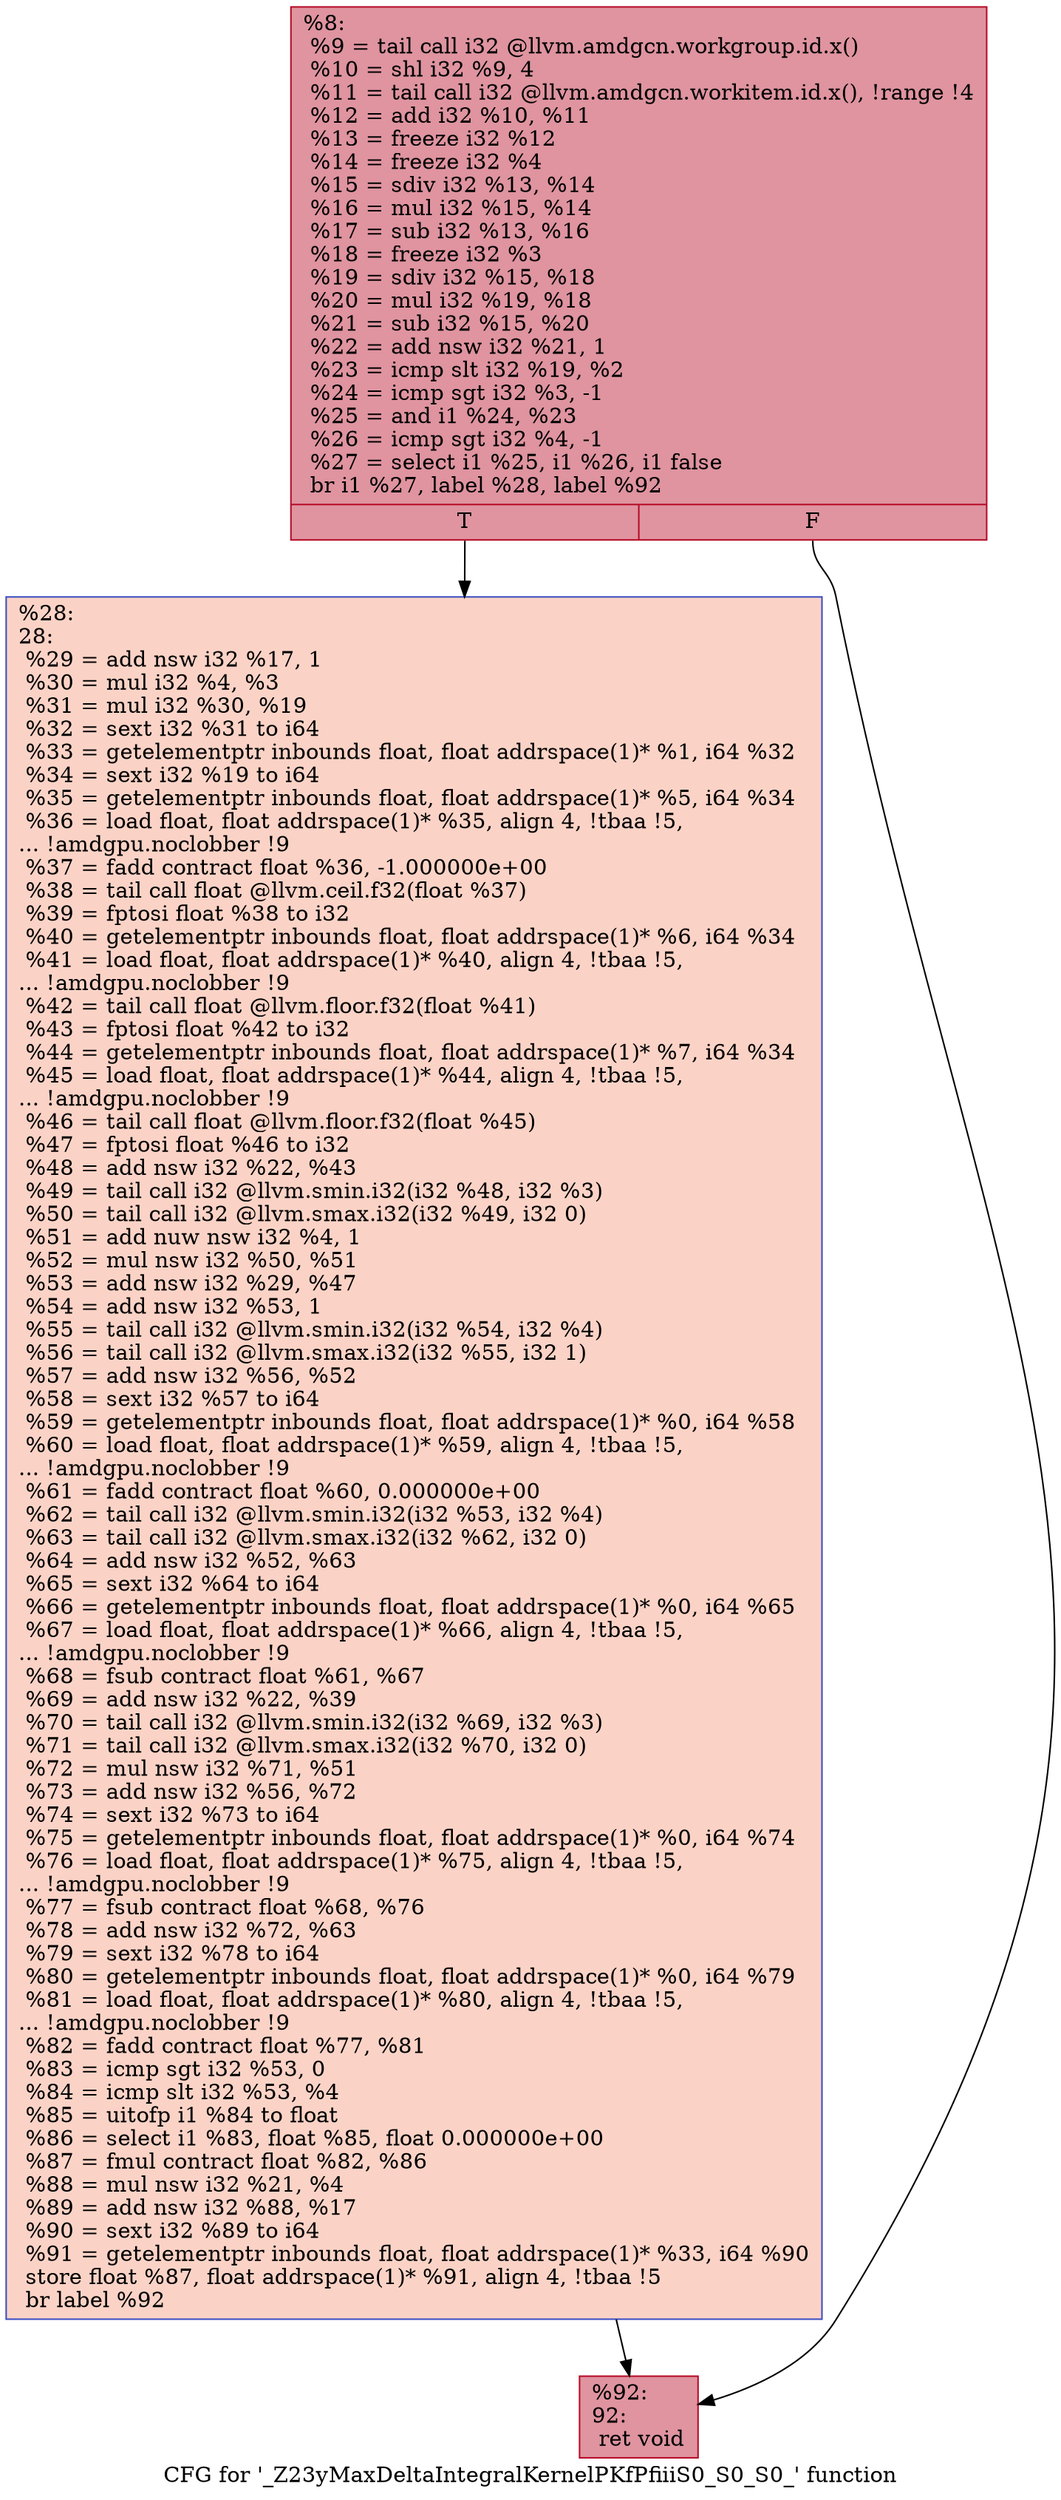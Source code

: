 digraph "CFG for '_Z23yMaxDeltaIntegralKernelPKfPfiiiS0_S0_S0_' function" {
	label="CFG for '_Z23yMaxDeltaIntegralKernelPKfPfiiiS0_S0_S0_' function";

	Node0x44ffe90 [shape=record,color="#b70d28ff", style=filled, fillcolor="#b70d2870",label="{%8:\l  %9 = tail call i32 @llvm.amdgcn.workgroup.id.x()\l  %10 = shl i32 %9, 4\l  %11 = tail call i32 @llvm.amdgcn.workitem.id.x(), !range !4\l  %12 = add i32 %10, %11\l  %13 = freeze i32 %12\l  %14 = freeze i32 %4\l  %15 = sdiv i32 %13, %14\l  %16 = mul i32 %15, %14\l  %17 = sub i32 %13, %16\l  %18 = freeze i32 %3\l  %19 = sdiv i32 %15, %18\l  %20 = mul i32 %19, %18\l  %21 = sub i32 %15, %20\l  %22 = add nsw i32 %21, 1\l  %23 = icmp slt i32 %19, %2\l  %24 = icmp sgt i32 %3, -1\l  %25 = and i1 %24, %23\l  %26 = icmp sgt i32 %4, -1\l  %27 = select i1 %25, i1 %26, i1 false\l  br i1 %27, label %28, label %92\l|{<s0>T|<s1>F}}"];
	Node0x44ffe90:s0 -> Node0x4501ef0;
	Node0x44ffe90:s1 -> Node0x4501f80;
	Node0x4501ef0 [shape=record,color="#3d50c3ff", style=filled, fillcolor="#f59c7d70",label="{%28:\l28:                                               \l  %29 = add nsw i32 %17, 1\l  %30 = mul i32 %4, %3\l  %31 = mul i32 %30, %19\l  %32 = sext i32 %31 to i64\l  %33 = getelementptr inbounds float, float addrspace(1)* %1, i64 %32\l  %34 = sext i32 %19 to i64\l  %35 = getelementptr inbounds float, float addrspace(1)* %5, i64 %34\l  %36 = load float, float addrspace(1)* %35, align 4, !tbaa !5,\l... !amdgpu.noclobber !9\l  %37 = fadd contract float %36, -1.000000e+00\l  %38 = tail call float @llvm.ceil.f32(float %37)\l  %39 = fptosi float %38 to i32\l  %40 = getelementptr inbounds float, float addrspace(1)* %6, i64 %34\l  %41 = load float, float addrspace(1)* %40, align 4, !tbaa !5,\l... !amdgpu.noclobber !9\l  %42 = tail call float @llvm.floor.f32(float %41)\l  %43 = fptosi float %42 to i32\l  %44 = getelementptr inbounds float, float addrspace(1)* %7, i64 %34\l  %45 = load float, float addrspace(1)* %44, align 4, !tbaa !5,\l... !amdgpu.noclobber !9\l  %46 = tail call float @llvm.floor.f32(float %45)\l  %47 = fptosi float %46 to i32\l  %48 = add nsw i32 %22, %43\l  %49 = tail call i32 @llvm.smin.i32(i32 %48, i32 %3)\l  %50 = tail call i32 @llvm.smax.i32(i32 %49, i32 0)\l  %51 = add nuw nsw i32 %4, 1\l  %52 = mul nsw i32 %50, %51\l  %53 = add nsw i32 %29, %47\l  %54 = add nsw i32 %53, 1\l  %55 = tail call i32 @llvm.smin.i32(i32 %54, i32 %4)\l  %56 = tail call i32 @llvm.smax.i32(i32 %55, i32 1)\l  %57 = add nsw i32 %56, %52\l  %58 = sext i32 %57 to i64\l  %59 = getelementptr inbounds float, float addrspace(1)* %0, i64 %58\l  %60 = load float, float addrspace(1)* %59, align 4, !tbaa !5,\l... !amdgpu.noclobber !9\l  %61 = fadd contract float %60, 0.000000e+00\l  %62 = tail call i32 @llvm.smin.i32(i32 %53, i32 %4)\l  %63 = tail call i32 @llvm.smax.i32(i32 %62, i32 0)\l  %64 = add nsw i32 %52, %63\l  %65 = sext i32 %64 to i64\l  %66 = getelementptr inbounds float, float addrspace(1)* %0, i64 %65\l  %67 = load float, float addrspace(1)* %66, align 4, !tbaa !5,\l... !amdgpu.noclobber !9\l  %68 = fsub contract float %61, %67\l  %69 = add nsw i32 %22, %39\l  %70 = tail call i32 @llvm.smin.i32(i32 %69, i32 %3)\l  %71 = tail call i32 @llvm.smax.i32(i32 %70, i32 0)\l  %72 = mul nsw i32 %71, %51\l  %73 = add nsw i32 %56, %72\l  %74 = sext i32 %73 to i64\l  %75 = getelementptr inbounds float, float addrspace(1)* %0, i64 %74\l  %76 = load float, float addrspace(1)* %75, align 4, !tbaa !5,\l... !amdgpu.noclobber !9\l  %77 = fsub contract float %68, %76\l  %78 = add nsw i32 %72, %63\l  %79 = sext i32 %78 to i64\l  %80 = getelementptr inbounds float, float addrspace(1)* %0, i64 %79\l  %81 = load float, float addrspace(1)* %80, align 4, !tbaa !5,\l... !amdgpu.noclobber !9\l  %82 = fadd contract float %77, %81\l  %83 = icmp sgt i32 %53, 0\l  %84 = icmp slt i32 %53, %4\l  %85 = uitofp i1 %84 to float\l  %86 = select i1 %83, float %85, float 0.000000e+00\l  %87 = fmul contract float %82, %86\l  %88 = mul nsw i32 %21, %4\l  %89 = add nsw i32 %88, %17\l  %90 = sext i32 %89 to i64\l  %91 = getelementptr inbounds float, float addrspace(1)* %33, i64 %90\l  store float %87, float addrspace(1)* %91, align 4, !tbaa !5\l  br label %92\l}"];
	Node0x4501ef0 -> Node0x4501f80;
	Node0x4501f80 [shape=record,color="#b70d28ff", style=filled, fillcolor="#b70d2870",label="{%92:\l92:                                               \l  ret void\l}"];
}
